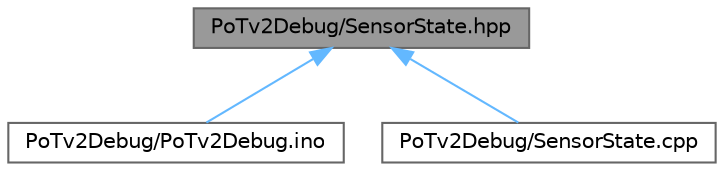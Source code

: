 digraph "PoTv2Debug/SensorState.hpp"
{
 // LATEX_PDF_SIZE
  bgcolor="transparent";
  edge [fontname=Helvetica,fontsize=10,labelfontname=Helvetica,labelfontsize=10];
  node [fontname=Helvetica,fontsize=10,shape=box,height=0.2,width=0.4];
  Node1 [label="PoTv2Debug/SensorState.hpp",height=0.2,width=0.4,color="gray40", fillcolor="grey60", style="filled", fontcolor="black",tooltip="Header for class to hold and update sensor values and display them over serial."];
  Node1 -> Node2 [dir="back",color="steelblue1",style="solid"];
  Node2 [label="PoTv2Debug/PoTv2Debug.ino",height=0.2,width=0.4,color="grey40", fillcolor="white", style="filled",URL="$_po_tv2_debug_8ino.html",tooltip=" "];
  Node1 -> Node3 [dir="back",color="steelblue1",style="solid"];
  Node3 [label="PoTv2Debug/SensorState.cpp",height=0.2,width=0.4,color="grey40", fillcolor="white", style="filled",URL="$_sensor_state_8cpp.html",tooltip="Class to hold and update sensor values and display them over serial As mentioned in CheckUpdateScreen..."];
}
